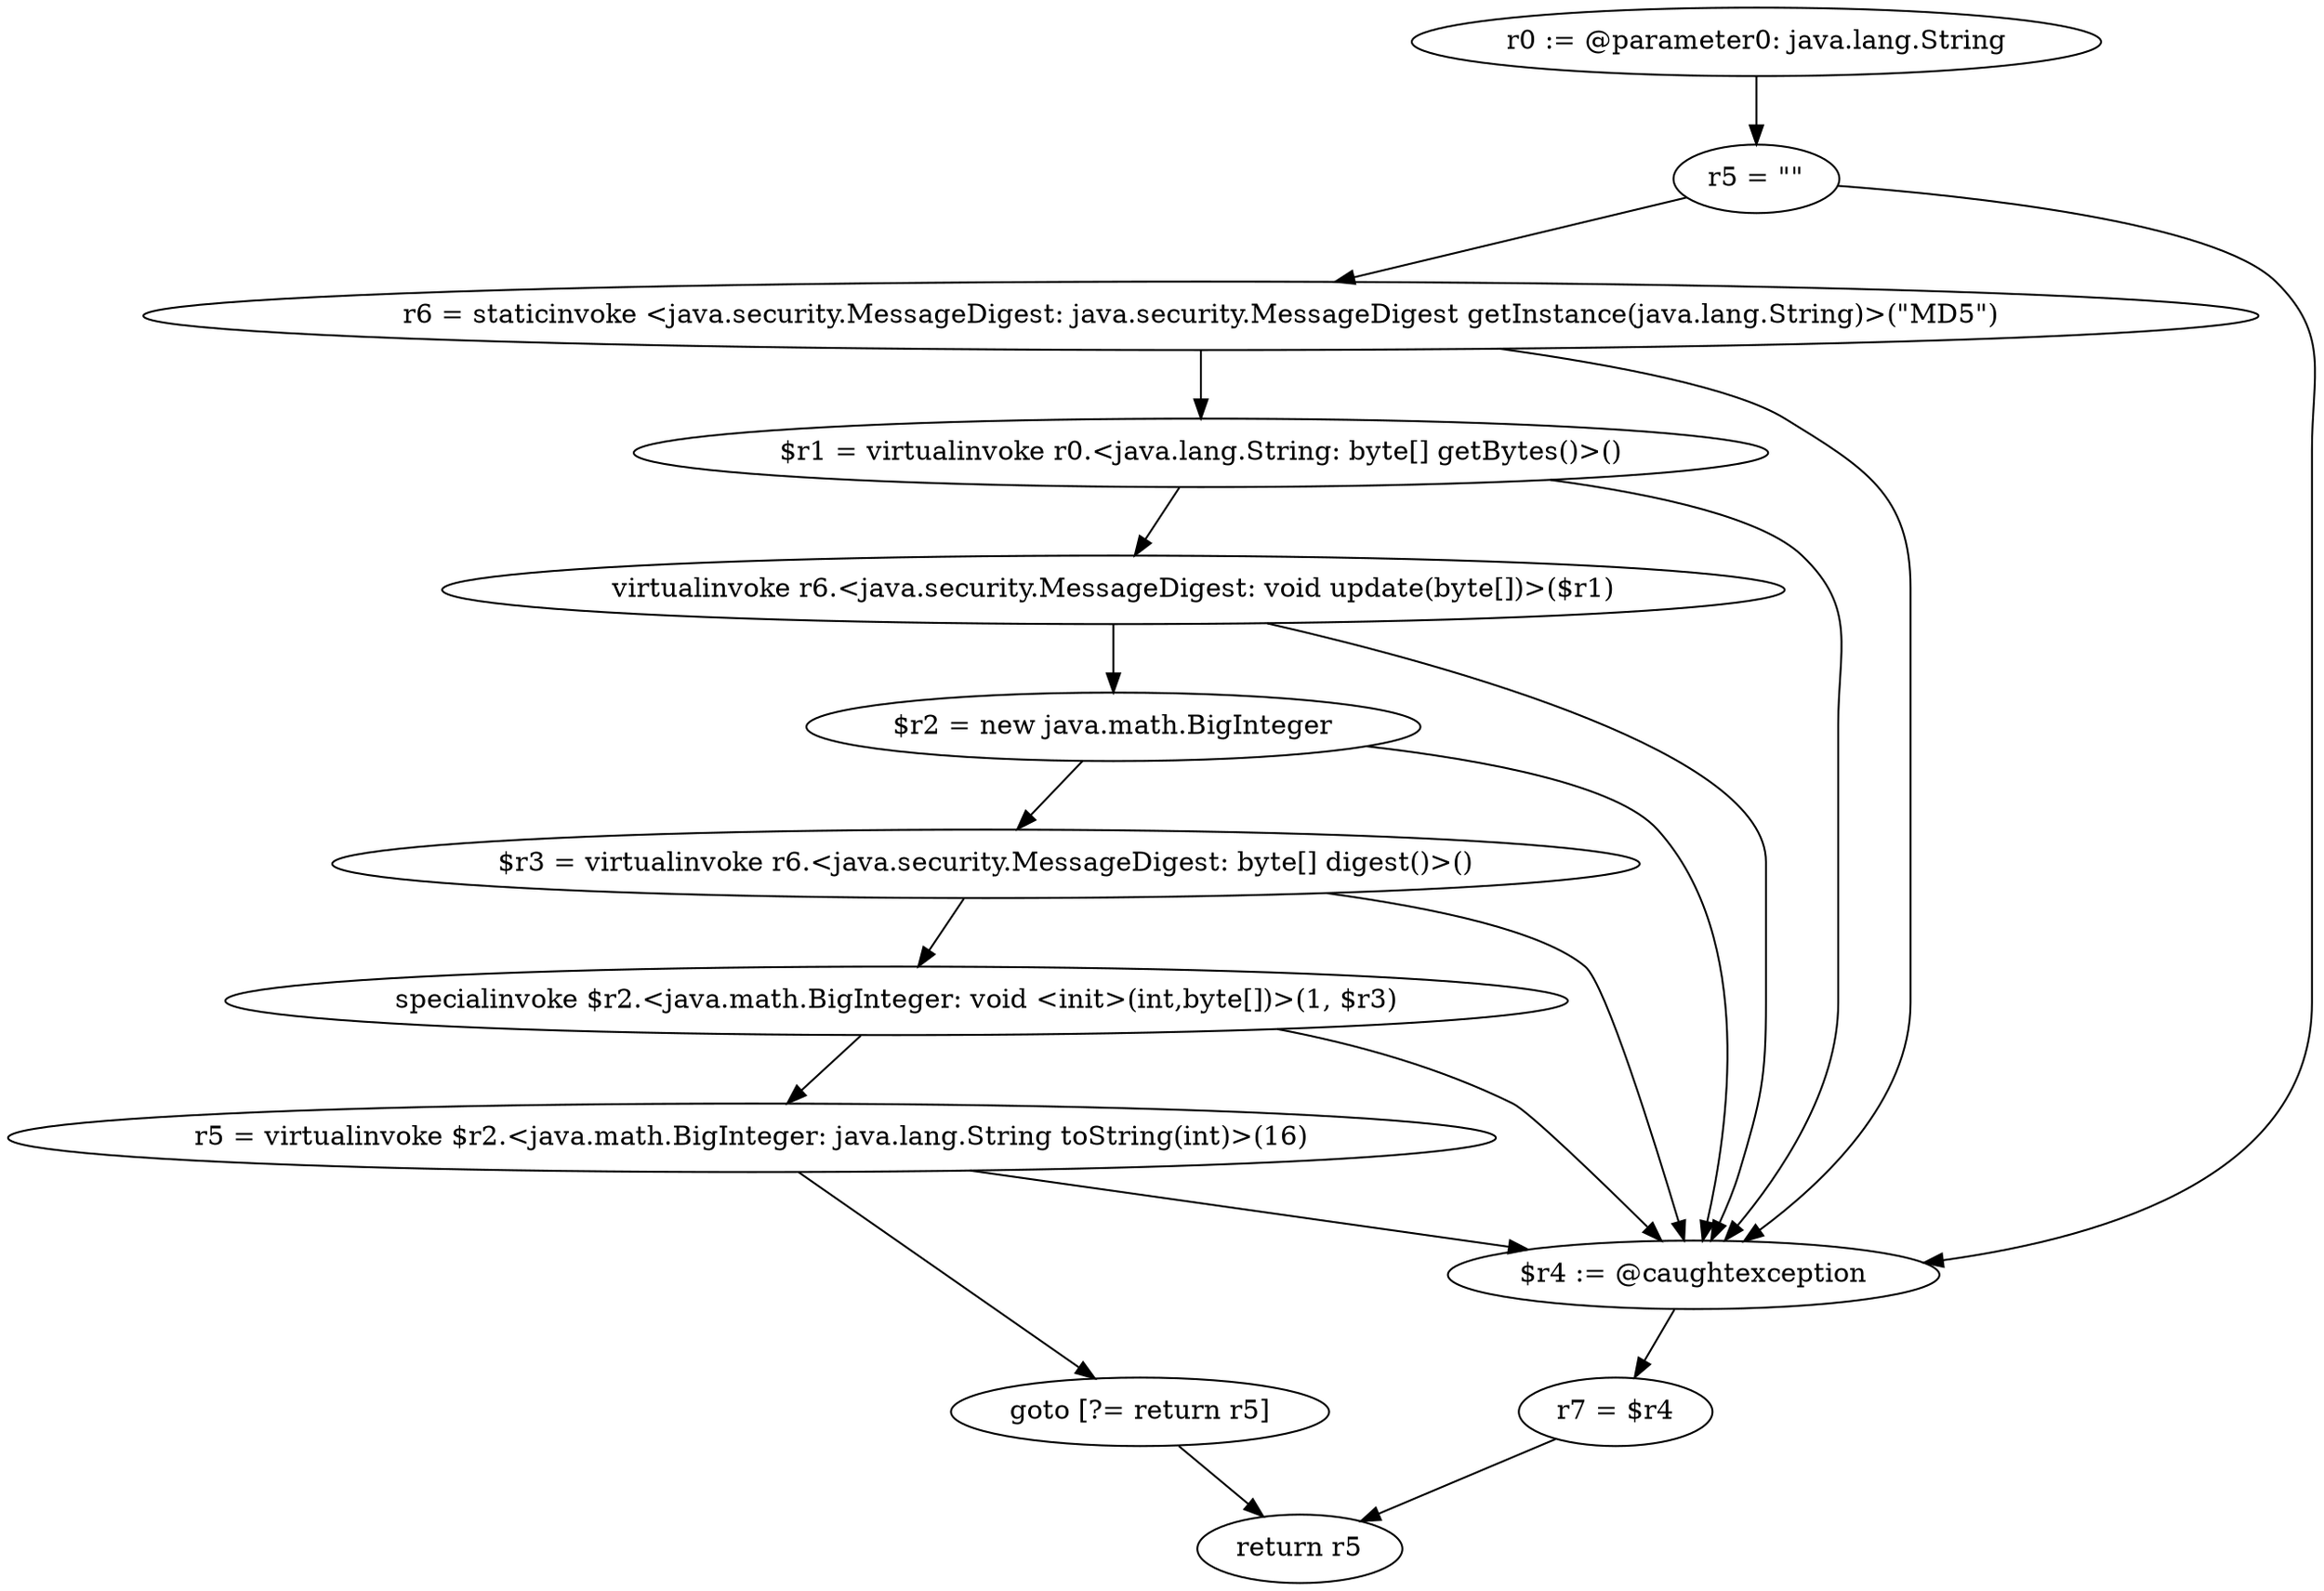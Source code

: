 digraph "unitGraph" {
    "r0 := @parameter0: java.lang.String"
    "r5 = \"\""
    "r6 = staticinvoke <java.security.MessageDigest: java.security.MessageDigest getInstance(java.lang.String)>(\"MD5\")"
    "$r1 = virtualinvoke r0.<java.lang.String: byte[] getBytes()>()"
    "virtualinvoke r6.<java.security.MessageDigest: void update(byte[])>($r1)"
    "$r2 = new java.math.BigInteger"
    "$r3 = virtualinvoke r6.<java.security.MessageDigest: byte[] digest()>()"
    "specialinvoke $r2.<java.math.BigInteger: void <init>(int,byte[])>(1, $r3)"
    "r5 = virtualinvoke $r2.<java.math.BigInteger: java.lang.String toString(int)>(16)"
    "goto [?= return r5]"
    "$r4 := @caughtexception"
    "r7 = $r4"
    "return r5"
    "r0 := @parameter0: java.lang.String"->"r5 = \"\"";
    "r5 = \"\""->"r6 = staticinvoke <java.security.MessageDigest: java.security.MessageDigest getInstance(java.lang.String)>(\"MD5\")";
    "r5 = \"\""->"$r4 := @caughtexception";
    "r6 = staticinvoke <java.security.MessageDigest: java.security.MessageDigest getInstance(java.lang.String)>(\"MD5\")"->"$r1 = virtualinvoke r0.<java.lang.String: byte[] getBytes()>()";
    "r6 = staticinvoke <java.security.MessageDigest: java.security.MessageDigest getInstance(java.lang.String)>(\"MD5\")"->"$r4 := @caughtexception";
    "$r1 = virtualinvoke r0.<java.lang.String: byte[] getBytes()>()"->"virtualinvoke r6.<java.security.MessageDigest: void update(byte[])>($r1)";
    "$r1 = virtualinvoke r0.<java.lang.String: byte[] getBytes()>()"->"$r4 := @caughtexception";
    "virtualinvoke r6.<java.security.MessageDigest: void update(byte[])>($r1)"->"$r2 = new java.math.BigInteger";
    "virtualinvoke r6.<java.security.MessageDigest: void update(byte[])>($r1)"->"$r4 := @caughtexception";
    "$r2 = new java.math.BigInteger"->"$r3 = virtualinvoke r6.<java.security.MessageDigest: byte[] digest()>()";
    "$r2 = new java.math.BigInteger"->"$r4 := @caughtexception";
    "$r3 = virtualinvoke r6.<java.security.MessageDigest: byte[] digest()>()"->"specialinvoke $r2.<java.math.BigInteger: void <init>(int,byte[])>(1, $r3)";
    "$r3 = virtualinvoke r6.<java.security.MessageDigest: byte[] digest()>()"->"$r4 := @caughtexception";
    "specialinvoke $r2.<java.math.BigInteger: void <init>(int,byte[])>(1, $r3)"->"r5 = virtualinvoke $r2.<java.math.BigInteger: java.lang.String toString(int)>(16)";
    "specialinvoke $r2.<java.math.BigInteger: void <init>(int,byte[])>(1, $r3)"->"$r4 := @caughtexception";
    "r5 = virtualinvoke $r2.<java.math.BigInteger: java.lang.String toString(int)>(16)"->"goto [?= return r5]";
    "r5 = virtualinvoke $r2.<java.math.BigInteger: java.lang.String toString(int)>(16)"->"$r4 := @caughtexception";
    "goto [?= return r5]"->"return r5";
    "$r4 := @caughtexception"->"r7 = $r4";
    "r7 = $r4"->"return r5";
}
